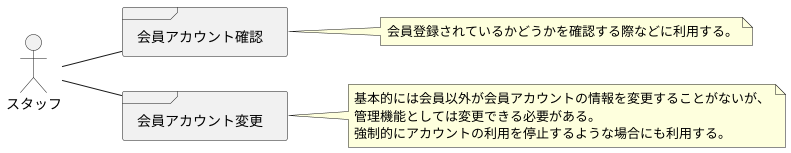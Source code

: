 @startuml UsageScene

left to right direction

actor スタッフ

frame 会員アカウント確認
note right of 会員アカウント確認
会員登録されているかどうかを確認する際などに利用する。
end note

frame 会員アカウント変更
note right of 会員アカウント変更
基本的には会員以外が会員アカウントの情報を変更することがないが、
管理機能としては変更できる必要がある。
強制的にアカウントの利用を停止するような場合にも利用する。
end note

スタッフ -- 会員アカウント確認
スタッフ -- 会員アカウント変更

@enduml

